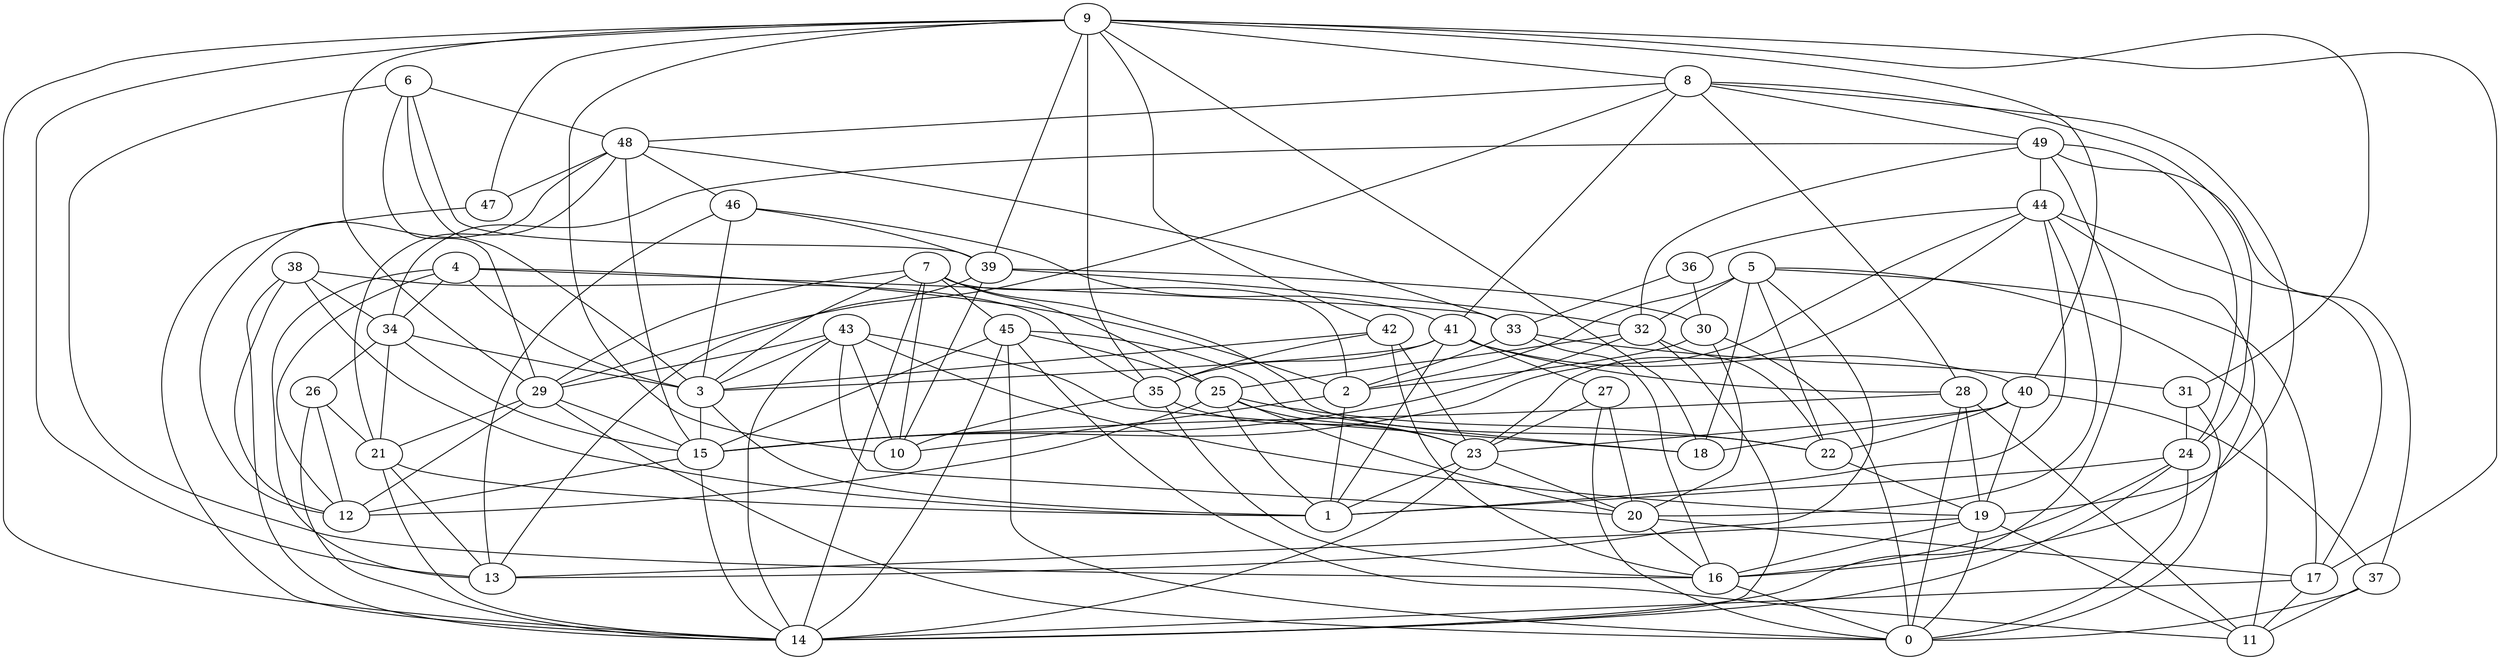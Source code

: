 digraph GG_graph {

subgraph G_graph {
edge [color = black]
"4" -> "13" [dir = none]
"4" -> "12" [dir = none]
"4" -> "3" [dir = none]
"41" -> "1" [dir = none]
"41" -> "3" [dir = none]
"41" -> "27" [dir = none]
"41" -> "28" [dir = none]
"28" -> "15" [dir = none]
"19" -> "0" [dir = none]
"24" -> "16" [dir = none]
"24" -> "1" [dir = none]
"24" -> "0" [dir = none]
"33" -> "2" [dir = none]
"48" -> "21" [dir = none]
"48" -> "15" [dir = none]
"48" -> "12" [dir = none]
"48" -> "33" [dir = none]
"22" -> "19" [dir = none]
"43" -> "19" [dir = none]
"43" -> "14" [dir = none]
"15" -> "14" [dir = none]
"29" -> "12" [dir = none]
"39" -> "32" [dir = none]
"39" -> "13" [dir = none]
"39" -> "30" [dir = none]
"46" -> "41" [dir = none]
"46" -> "3" [dir = none]
"7" -> "25" [dir = none]
"7" -> "14" [dir = none]
"7" -> "10" [dir = none]
"7" -> "29" [dir = none]
"7" -> "22" [dir = none]
"7" -> "2" [dir = none]
"40" -> "19" [dir = none]
"17" -> "11" [dir = none]
"17" -> "14" [dir = none]
"44" -> "20" [dir = none]
"44" -> "1" [dir = none]
"44" -> "16" [dir = none]
"44" -> "15" [dir = none]
"44" -> "17" [dir = none]
"44" -> "23" [dir = none]
"44" -> "36" [dir = none]
"2" -> "1" [dir = none]
"25" -> "12" [dir = none]
"25" -> "23" [dir = none]
"25" -> "20" [dir = none]
"25" -> "1" [dir = none]
"5" -> "32" [dir = none]
"5" -> "17" [dir = none]
"5" -> "11" [dir = none]
"5" -> "18" [dir = none]
"36" -> "33" [dir = none]
"9" -> "35" [dir = none]
"9" -> "18" [dir = none]
"9" -> "47" [dir = none]
"9" -> "10" [dir = none]
"9" -> "29" [dir = none]
"9" -> "14" [dir = none]
"9" -> "40" [dir = none]
"9" -> "13" [dir = none]
"9" -> "8" [dir = none]
"9" -> "31" [dir = none]
"31" -> "24" [dir = none]
"45" -> "0" [dir = none]
"45" -> "25" [dir = none]
"6" -> "29" [dir = none]
"6" -> "16" [dir = none]
"30" -> "2" [dir = none]
"3" -> "15" [dir = none]
"47" -> "14" [dir = none]
"16" -> "0" [dir = none]
"38" -> "34" [dir = none]
"38" -> "12" [dir = none]
"38" -> "35" [dir = none]
"8" -> "28" [dir = none]
"27" -> "0" [dir = none]
"27" -> "23" [dir = none]
"35" -> "16" [dir = none]
"35" -> "23" [dir = none]
"32" -> "22" [dir = none]
"32" -> "14" [dir = none]
"32" -> "25" [dir = none]
"26" -> "12" [dir = none]
"26" -> "21" [dir = none]
"37" -> "11" [dir = none]
"20" -> "16" [dir = none]
"42" -> "23" [dir = none]
"42" -> "35" [dir = none]
"49" -> "32" [dir = none]
"49" -> "44" [dir = none]
"49" -> "14" [dir = none]
"49" -> "37" [dir = none]
"21" -> "14" [dir = none]
"21" -> "13" [dir = none]
"23" -> "14" [dir = none]
"34" -> "3" [dir = none]
"34" -> "15" [dir = none]
"27" -> "20" [dir = none]
"35" -> "10" [dir = none]
"6" -> "48" [dir = none]
"45" -> "11" [dir = none]
"42" -> "3" [dir = none]
"34" -> "21" [dir = none]
"19" -> "13" [dir = none]
"8" -> "24" [dir = none]
"43" -> "3" [dir = none]
"29" -> "15" [dir = none]
"28" -> "11" [dir = none]
"42" -> "16" [dir = none]
"19" -> "11" [dir = none]
"4" -> "34" [dir = none]
"33" -> "16" [dir = none]
"6" -> "39" [dir = none]
"28" -> "19" [dir = none]
"5" -> "13" [dir = none]
"29" -> "21" [dir = none]
"8" -> "49" [dir = none]
"3" -> "1" [dir = none]
"9" -> "17" [dir = none]
"8" -> "19" [dir = none]
"30" -> "20" [dir = none]
"36" -> "30" [dir = none]
"9" -> "42" [dir = none]
"39" -> "10" [dir = none]
"5" -> "2" [dir = none]
"30" -> "0" [dir = none]
"48" -> "47" [dir = none]
"48" -> "46" [dir = none]
"26" -> "14" [dir = none]
"8" -> "29" [dir = none]
"28" -> "0" [dir = none]
"40" -> "23" [dir = none]
"7" -> "3" [dir = none]
"31" -> "0" [dir = none]
"25" -> "22" [dir = none]
"38" -> "14" [dir = none]
"21" -> "1" [dir = none]
"40" -> "37" [dir = none]
"7" -> "45" [dir = none]
"40" -> "22" [dir = none]
"4" -> "33" [dir = none]
"46" -> "13" [dir = none]
"38" -> "1" [dir = none]
"19" -> "16" [dir = none]
"34" -> "26" [dir = none]
"15" -> "12" [dir = none]
"49" -> "24" [dir = none]
"23" -> "20" [dir = none]
"23" -> "1" [dir = none]
"41" -> "40" [dir = none]
"43" -> "20" [dir = none]
"40" -> "18" [dir = none]
"8" -> "41" [dir = none]
"45" -> "15" [dir = none]
"43" -> "18" [dir = none]
"5" -> "22" [dir = none]
"45" -> "18" [dir = none]
"4" -> "2" [dir = none]
"43" -> "10" [dir = none]
"8" -> "48" [dir = none]
"45" -> "14" [dir = none]
"20" -> "17" [dir = none]
"32" -> "15" [dir = none]
"43" -> "29" [dir = none]
"37" -> "0" [dir = none]
"9" -> "39" [dir = none]
"41" -> "35" [dir = none]
"24" -> "14" [dir = none]
"33" -> "31" [dir = none]
"49" -> "34" [dir = none]
"6" -> "3" [dir = none]
"29" -> "0" [dir = none]
"46" -> "39" [dir = none]
"2" -> "10" [dir = none]
}

}
